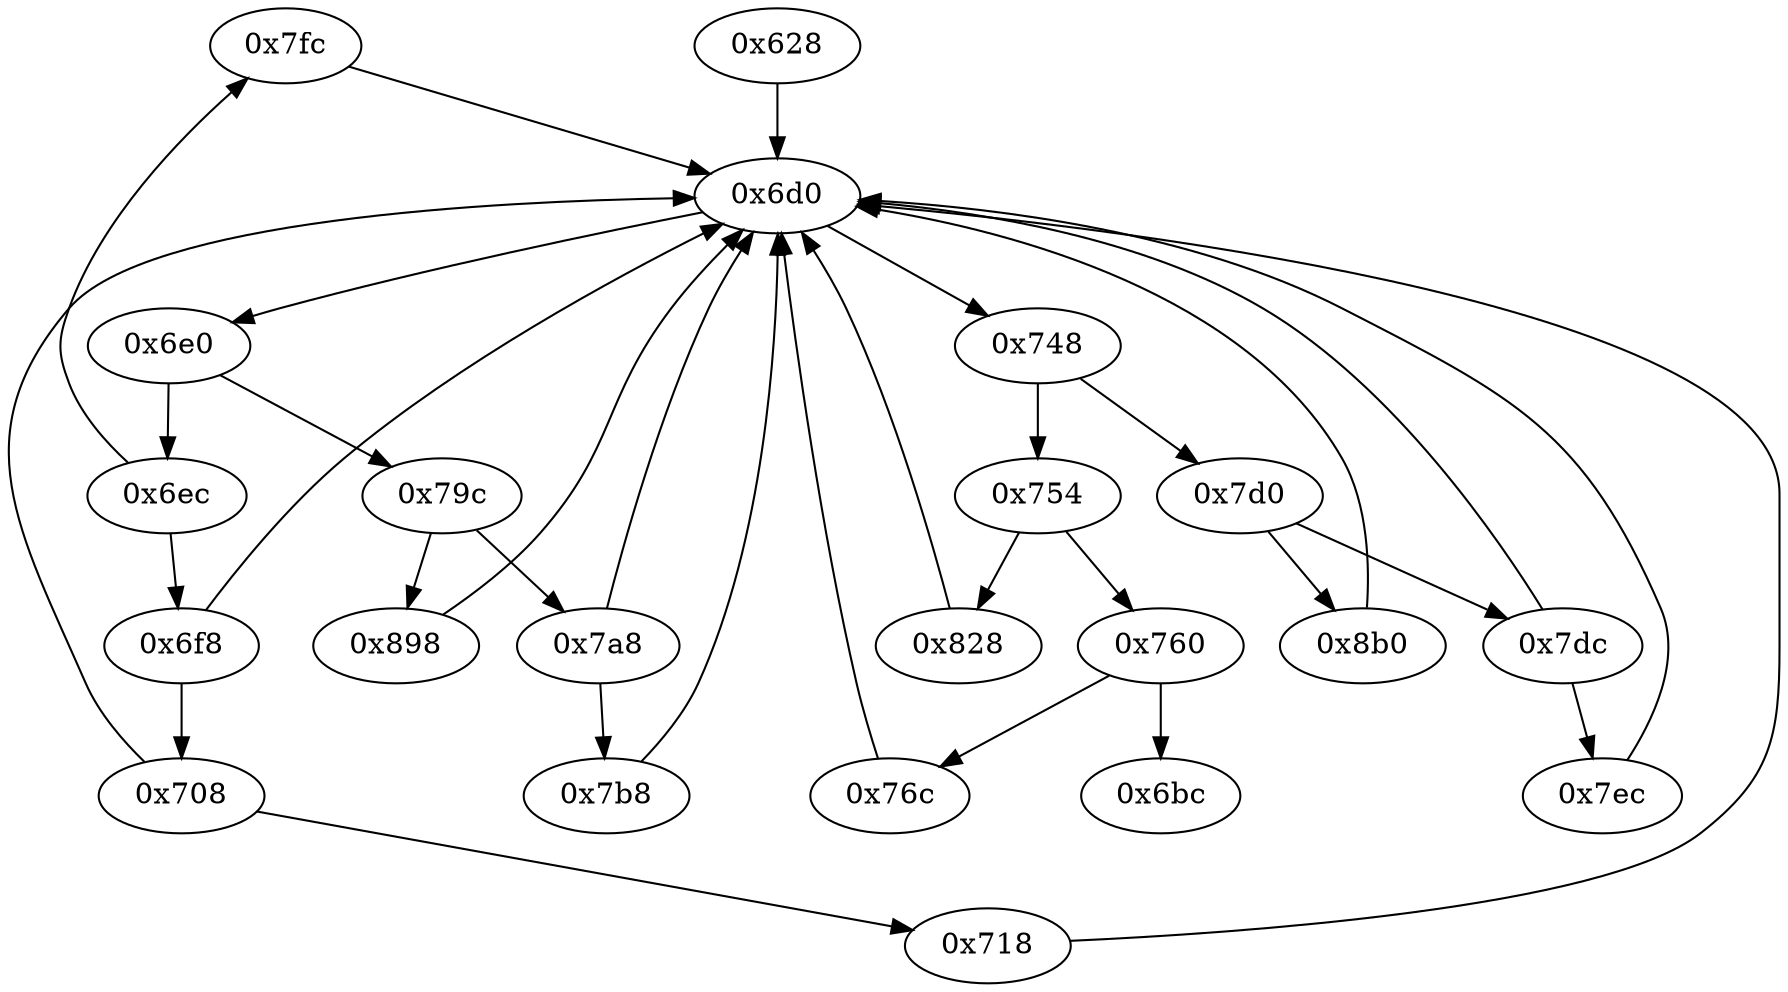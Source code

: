 strict digraph "" {
	"0x7fc"	 [opcode="[u'ldr', u'str', u'str', u'ldr', u'ldrb', u'ldr', u'ldr', u'ldr', u'cmp', u'mov', u'b']"];
	"0x6d0"	 [opcode="[u'mov', u'ldr', u'cmp', u'b']"];
	"0x7fc" -> "0x6d0";
	"0x8b0"	 [opcode="[u'ldr', u'bl', u'mov', u'mov', u'b']"];
	"0x8b0" -> "0x6d0";
	"0x6e0"	 [opcode="[u'ldr', u'cmp', u'b']"];
	"0x79c"	 [opcode="[u'ldr', u'cmp', u'b']"];
	"0x6e0" -> "0x79c";
	"0x6ec"	 [opcode="[u'ldr', u'cmp', u'b']"];
	"0x6e0" -> "0x6ec";
	"0x7a8"	 [opcode="[u'ldr', u'cmp', u'mov', u'b']"];
	"0x7b8"	 [opcode="[u'ldr', u'ldr', u'bl', u'mov', u'mov', u'b']"];
	"0x7a8" -> "0x7b8";
	"0x7a8" -> "0x6d0";
	"0x79c" -> "0x7a8";
	"0x898"	 [opcode="[u'ldrb', u'ldr', u'ldr', u'cmp', u'mov', u'b']"];
	"0x79c" -> "0x898";
	"0x718"	 [opcode="[u'ldr', u'ldr', u'ldr', u'ldr', u'sub', u'rsb', u'add', u'sub', u'rsb', u'add', u'mov', u'b']"];
	"0x718" -> "0x6d0";
	"0x828"	 [opcode="[u'ldr', u'ldr', u'cmp', u'mov', u'mov', u'strb', u'ldr', u'ldr', u'sub', u'mul', u'mvn', u'eor', u'and', u'ldr', u'ldr', u'mov', \
u'mov', u'cmp', u'mov', u'cmp', u'mov', u'mov', u'cmp', u'mov', u'mov', u'teq', u'mov', u'b']"];
	"0x828" -> "0x6d0";
	"0x76c"	 [opcode="[u'ldrb', u'ldrb', u'eor', u'tst', u'mov', u'mov', u'cmp', u'mov', u'mov', u'cmp', u'mov', u'b']"];
	"0x76c" -> "0x6d0";
	"0x754"	 [opcode="[u'ldr', u'cmp', u'b']"];
	"0x754" -> "0x828";
	"0x760"	 [opcode="[u'ldr', u'cmp', u'b']"];
	"0x754" -> "0x760";
	"0x7dc"	 [opcode="[u'ldr', u'cmp', u'mov', u'b']"];
	"0x7dc" -> "0x6d0";
	"0x7ec"	 [opcode="[u'mov', u'mov', u'mov', u'b']"];
	"0x7dc" -> "0x7ec";
	"0x6bc"	 [opcode="[u'ldr', u'cmp', u'mov', u'sub', u'pop']"];
	"0x6ec" -> "0x7fc";
	"0x6f8"	 [opcode="[u'ldr', u'cmp', u'mov', u'b']"];
	"0x6ec" -> "0x6f8";
	"0x7b8" -> "0x6d0";
	"0x898" -> "0x6d0";
	"0x6f8" -> "0x6d0";
	"0x708"	 [opcode="[u'ldr', u'cmp', u'mov', u'b']"];
	"0x6f8" -> "0x708";
	"0x6d0" -> "0x6e0";
	"0x748"	 [opcode="[u'ldr', u'cmp', u'b']"];
	"0x6d0" -> "0x748";
	"0x760" -> "0x76c";
	"0x760" -> "0x6bc";
	"0x708" -> "0x718";
	"0x708" -> "0x6d0";
	"0x7d0"	 [opcode="[u'ldr', u'cmp', u'b']"];
	"0x7d0" -> "0x8b0";
	"0x7d0" -> "0x7dc";
	"0x628"	 [opcode="[u'push', u'add', u'sub', u'str', u'ldr', u'str', u'ldr', u'ldr', u'sub', u'sub', u'add', u'mul', u'mvn', u'mvn', u'ldr', u'orr', \
u'mov', u'cmn', u'mov', u'mov', u'ldr', u'strb', u'ldr', u'cmp', u'add', u'mov', u'strb', u'ldr', u'ldr', u'ldr', u'ldr', u'ldr', \
u'str', u'ldr', u'add', u'str', u'b']"];
	"0x628" -> "0x6d0";
	"0x748" -> "0x754";
	"0x748" -> "0x7d0";
	"0x7ec" -> "0x6d0";
}
